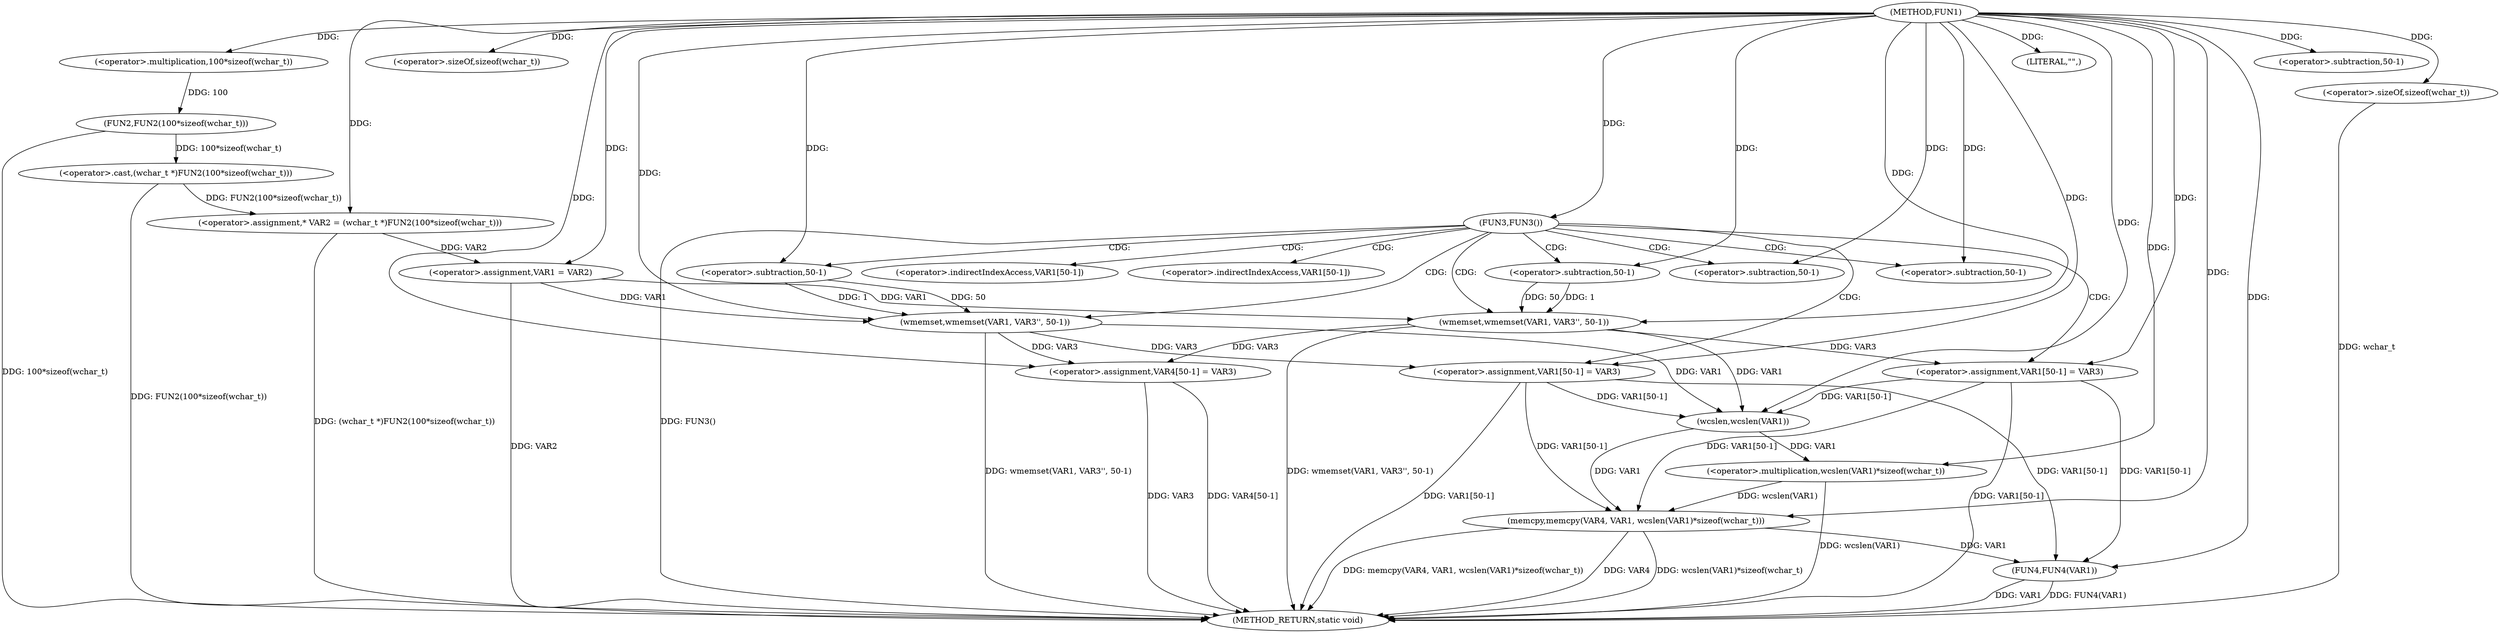 digraph FUN1 {  
"1000100" [label = "(METHOD,FUN1)" ]
"1000166" [label = "(METHOD_RETURN,static void)" ]
"1000104" [label = "(<operator>.assignment,* VAR2 = (wchar_t *)FUN2(100*sizeof(wchar_t)))" ]
"1000106" [label = "(<operator>.cast,(wchar_t *)FUN2(100*sizeof(wchar_t)))" ]
"1000108" [label = "(FUN2,FUN2(100*sizeof(wchar_t)))" ]
"1000109" [label = "(<operator>.multiplication,100*sizeof(wchar_t))" ]
"1000111" [label = "(<operator>.sizeOf,sizeof(wchar_t))" ]
"1000113" [label = "(<operator>.assignment,VAR1 = VAR2)" ]
"1000117" [label = "(FUN3,FUN3())" ]
"1000119" [label = "(wmemset,wmemset(VAR1, VAR3'', 50-1))" ]
"1000122" [label = "(<operator>.subtraction,50-1)" ]
"1000125" [label = "(<operator>.assignment,VAR1[50-1] = VAR3)" ]
"1000128" [label = "(<operator>.subtraction,50-1)" ]
"1000134" [label = "(wmemset,wmemset(VAR1, VAR3'', 50-1))" ]
"1000137" [label = "(<operator>.subtraction,50-1)" ]
"1000140" [label = "(<operator>.assignment,VAR1[50-1] = VAR3)" ]
"1000143" [label = "(<operator>.subtraction,50-1)" ]
"1000148" [label = "(LITERAL,\"\",)" ]
"1000149" [label = "(memcpy,memcpy(VAR4, VAR1, wcslen(VAR1)*sizeof(wchar_t)))" ]
"1000152" [label = "(<operator>.multiplication,wcslen(VAR1)*sizeof(wchar_t))" ]
"1000153" [label = "(wcslen,wcslen(VAR1))" ]
"1000155" [label = "(<operator>.sizeOf,sizeof(wchar_t))" ]
"1000157" [label = "(<operator>.assignment,VAR4[50-1] = VAR3)" ]
"1000160" [label = "(<operator>.subtraction,50-1)" ]
"1000164" [label = "(FUN4,FUN4(VAR1))" ]
"1000126" [label = "(<operator>.indirectIndexAccess,VAR1[50-1])" ]
"1000141" [label = "(<operator>.indirectIndexAccess,VAR1[50-1])" ]
  "1000117" -> "1000166"  [ label = "DDG: FUN3()"] 
  "1000106" -> "1000166"  [ label = "DDG: FUN2(100*sizeof(wchar_t))"] 
  "1000140" -> "1000166"  [ label = "DDG: VAR1[50-1]"] 
  "1000113" -> "1000166"  [ label = "DDG: VAR2"] 
  "1000149" -> "1000166"  [ label = "DDG: memcpy(VAR4, VAR1, wcslen(VAR1)*sizeof(wchar_t))"] 
  "1000152" -> "1000166"  [ label = "DDG: wcslen(VAR1)"] 
  "1000149" -> "1000166"  [ label = "DDG: VAR4"] 
  "1000155" -> "1000166"  [ label = "DDG: wchar_t"] 
  "1000119" -> "1000166"  [ label = "DDG: wmemset(VAR1, VAR3'', 50-1)"] 
  "1000157" -> "1000166"  [ label = "DDG: VAR3"] 
  "1000164" -> "1000166"  [ label = "DDG: VAR1"] 
  "1000164" -> "1000166"  [ label = "DDG: FUN4(VAR1)"] 
  "1000125" -> "1000166"  [ label = "DDG: VAR1[50-1]"] 
  "1000149" -> "1000166"  [ label = "DDG: wcslen(VAR1)*sizeof(wchar_t)"] 
  "1000157" -> "1000166"  [ label = "DDG: VAR4[50-1]"] 
  "1000134" -> "1000166"  [ label = "DDG: wmemset(VAR1, VAR3'', 50-1)"] 
  "1000104" -> "1000166"  [ label = "DDG: (wchar_t *)FUN2(100*sizeof(wchar_t))"] 
  "1000108" -> "1000166"  [ label = "DDG: 100*sizeof(wchar_t)"] 
  "1000106" -> "1000104"  [ label = "DDG: FUN2(100*sizeof(wchar_t))"] 
  "1000100" -> "1000104"  [ label = "DDG: "] 
  "1000108" -> "1000106"  [ label = "DDG: 100*sizeof(wchar_t)"] 
  "1000109" -> "1000108"  [ label = "DDG: 100"] 
  "1000100" -> "1000109"  [ label = "DDG: "] 
  "1000100" -> "1000111"  [ label = "DDG: "] 
  "1000104" -> "1000113"  [ label = "DDG: VAR2"] 
  "1000100" -> "1000113"  [ label = "DDG: "] 
  "1000100" -> "1000117"  [ label = "DDG: "] 
  "1000113" -> "1000119"  [ label = "DDG: VAR1"] 
  "1000100" -> "1000119"  [ label = "DDG: "] 
  "1000122" -> "1000119"  [ label = "DDG: 50"] 
  "1000122" -> "1000119"  [ label = "DDG: 1"] 
  "1000100" -> "1000122"  [ label = "DDG: "] 
  "1000119" -> "1000125"  [ label = "DDG: VAR3"] 
  "1000100" -> "1000125"  [ label = "DDG: "] 
  "1000100" -> "1000128"  [ label = "DDG: "] 
  "1000113" -> "1000134"  [ label = "DDG: VAR1"] 
  "1000100" -> "1000134"  [ label = "DDG: "] 
  "1000137" -> "1000134"  [ label = "DDG: 50"] 
  "1000137" -> "1000134"  [ label = "DDG: 1"] 
  "1000100" -> "1000137"  [ label = "DDG: "] 
  "1000134" -> "1000140"  [ label = "DDG: VAR3"] 
  "1000100" -> "1000140"  [ label = "DDG: "] 
  "1000100" -> "1000143"  [ label = "DDG: "] 
  "1000100" -> "1000148"  [ label = "DDG: "] 
  "1000100" -> "1000149"  [ label = "DDG: "] 
  "1000125" -> "1000149"  [ label = "DDG: VAR1[50-1]"] 
  "1000140" -> "1000149"  [ label = "DDG: VAR1[50-1]"] 
  "1000153" -> "1000149"  [ label = "DDG: VAR1"] 
  "1000152" -> "1000149"  [ label = "DDG: wcslen(VAR1)"] 
  "1000153" -> "1000152"  [ label = "DDG: VAR1"] 
  "1000125" -> "1000153"  [ label = "DDG: VAR1[50-1]"] 
  "1000140" -> "1000153"  [ label = "DDG: VAR1[50-1]"] 
  "1000134" -> "1000153"  [ label = "DDG: VAR1"] 
  "1000119" -> "1000153"  [ label = "DDG: VAR1"] 
  "1000100" -> "1000153"  [ label = "DDG: "] 
  "1000100" -> "1000152"  [ label = "DDG: "] 
  "1000100" -> "1000155"  [ label = "DDG: "] 
  "1000100" -> "1000157"  [ label = "DDG: "] 
  "1000134" -> "1000157"  [ label = "DDG: VAR3"] 
  "1000119" -> "1000157"  [ label = "DDG: VAR3"] 
  "1000100" -> "1000160"  [ label = "DDG: "] 
  "1000125" -> "1000164"  [ label = "DDG: VAR1[50-1]"] 
  "1000149" -> "1000164"  [ label = "DDG: VAR1"] 
  "1000140" -> "1000164"  [ label = "DDG: VAR1[50-1]"] 
  "1000100" -> "1000164"  [ label = "DDG: "] 
  "1000117" -> "1000125"  [ label = "CDG: "] 
  "1000117" -> "1000143"  [ label = "CDG: "] 
  "1000117" -> "1000126"  [ label = "CDG: "] 
  "1000117" -> "1000128"  [ label = "CDG: "] 
  "1000117" -> "1000137"  [ label = "CDG: "] 
  "1000117" -> "1000141"  [ label = "CDG: "] 
  "1000117" -> "1000119"  [ label = "CDG: "] 
  "1000117" -> "1000140"  [ label = "CDG: "] 
  "1000117" -> "1000134"  [ label = "CDG: "] 
  "1000117" -> "1000122"  [ label = "CDG: "] 
}
